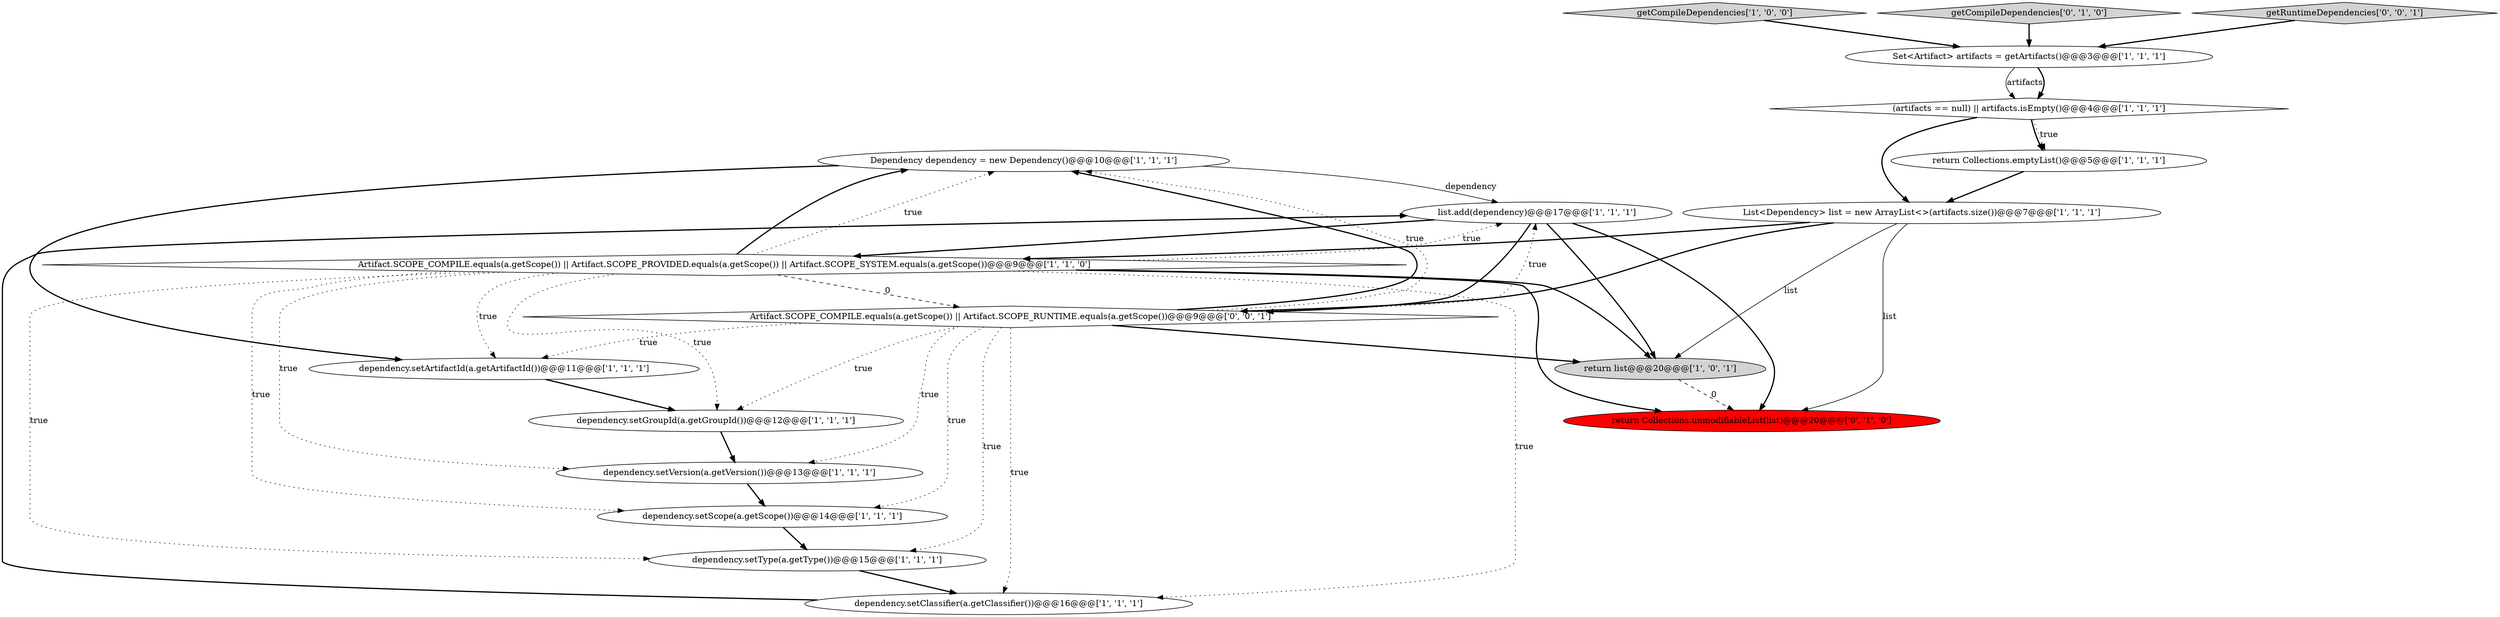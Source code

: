 digraph {
3 [style = filled, label = "Dependency dependency = new Dependency()@@@10@@@['1', '1', '1']", fillcolor = white, shape = ellipse image = "AAA0AAABBB1BBB"];
7 [style = filled, label = "getCompileDependencies['1', '0', '0']", fillcolor = lightgray, shape = diamond image = "AAA0AAABBB1BBB"];
0 [style = filled, label = "dependency.setGroupId(a.getGroupId())@@@12@@@['1', '1', '1']", fillcolor = white, shape = ellipse image = "AAA0AAABBB1BBB"];
13 [style = filled, label = "dependency.setType(a.getType())@@@15@@@['1', '1', '1']", fillcolor = white, shape = ellipse image = "AAA0AAABBB1BBB"];
15 [style = filled, label = "getCompileDependencies['0', '1', '0']", fillcolor = lightgray, shape = diamond image = "AAA0AAABBB2BBB"];
17 [style = filled, label = "getRuntimeDependencies['0', '0', '1']", fillcolor = lightgray, shape = diamond image = "AAA0AAABBB3BBB"];
18 [style = filled, label = "Artifact.SCOPE_COMPILE.equals(a.getScope()) || Artifact.SCOPE_RUNTIME.equals(a.getScope())@@@9@@@['0', '0', '1']", fillcolor = white, shape = diamond image = "AAA0AAABBB3BBB"];
11 [style = filled, label = "Artifact.SCOPE_COMPILE.equals(a.getScope()) || Artifact.SCOPE_PROVIDED.equals(a.getScope()) || Artifact.SCOPE_SYSTEM.equals(a.getScope())@@@9@@@['1', '1', '0']", fillcolor = white, shape = diamond image = "AAA0AAABBB1BBB"];
6 [style = filled, label = "List<Dependency> list = new ArrayList<>(artifacts.size())@@@7@@@['1', '1', '1']", fillcolor = white, shape = ellipse image = "AAA0AAABBB1BBB"];
14 [style = filled, label = "list.add(dependency)@@@17@@@['1', '1', '1']", fillcolor = white, shape = ellipse image = "AAA0AAABBB1BBB"];
2 [style = filled, label = "dependency.setScope(a.getScope())@@@14@@@['1', '1', '1']", fillcolor = white, shape = ellipse image = "AAA0AAABBB1BBB"];
16 [style = filled, label = "return Collections.unmodifiableList(list)@@@20@@@['0', '1', '0']", fillcolor = red, shape = ellipse image = "AAA1AAABBB2BBB"];
12 [style = filled, label = "(artifacts == null) || artifacts.isEmpty()@@@4@@@['1', '1', '1']", fillcolor = white, shape = diamond image = "AAA0AAABBB1BBB"];
8 [style = filled, label = "return list@@@20@@@['1', '0', '1']", fillcolor = lightgray, shape = ellipse image = "AAA0AAABBB1BBB"];
1 [style = filled, label = "dependency.setClassifier(a.getClassifier())@@@16@@@['1', '1', '1']", fillcolor = white, shape = ellipse image = "AAA0AAABBB1BBB"];
4 [style = filled, label = "dependency.setArtifactId(a.getArtifactId())@@@11@@@['1', '1', '1']", fillcolor = white, shape = ellipse image = "AAA0AAABBB1BBB"];
10 [style = filled, label = "dependency.setVersion(a.getVersion())@@@13@@@['1', '1', '1']", fillcolor = white, shape = ellipse image = "AAA0AAABBB1BBB"];
9 [style = filled, label = "return Collections.emptyList()@@@5@@@['1', '1', '1']", fillcolor = white, shape = ellipse image = "AAA0AAABBB1BBB"];
5 [style = filled, label = "Set<Artifact> artifacts = getArtifacts()@@@3@@@['1', '1', '1']", fillcolor = white, shape = ellipse image = "AAA0AAABBB1BBB"];
14->16 [style = bold, label=""];
11->16 [style = bold, label=""];
18->3 [style = bold, label=""];
17->5 [style = bold, label=""];
8->16 [style = dashed, label="0"];
11->10 [style = dotted, label="true"];
6->18 [style = bold, label=""];
11->1 [style = dotted, label="true"];
18->1 [style = dotted, label="true"];
11->14 [style = dotted, label="true"];
18->13 [style = dotted, label="true"];
3->14 [style = solid, label="dependency"];
11->4 [style = dotted, label="true"];
11->13 [style = dotted, label="true"];
12->9 [style = bold, label=""];
12->6 [style = bold, label=""];
3->4 [style = bold, label=""];
18->14 [style = dotted, label="true"];
13->1 [style = bold, label=""];
15->5 [style = bold, label=""];
4->0 [style = bold, label=""];
9->6 [style = bold, label=""];
2->13 [style = bold, label=""];
5->12 [style = solid, label="artifacts"];
18->10 [style = dotted, label="true"];
0->10 [style = bold, label=""];
7->5 [style = bold, label=""];
11->2 [style = dotted, label="true"];
5->12 [style = bold, label=""];
11->3 [style = bold, label=""];
11->18 [style = dashed, label="0"];
6->8 [style = solid, label="list"];
6->11 [style = bold, label=""];
11->0 [style = dotted, label="true"];
18->3 [style = dotted, label="true"];
18->0 [style = dotted, label="true"];
11->8 [style = bold, label=""];
14->18 [style = bold, label=""];
10->2 [style = bold, label=""];
1->14 [style = bold, label=""];
14->8 [style = bold, label=""];
18->8 [style = bold, label=""];
18->4 [style = dotted, label="true"];
11->3 [style = dotted, label="true"];
6->16 [style = solid, label="list"];
14->11 [style = bold, label=""];
18->2 [style = dotted, label="true"];
12->9 [style = dotted, label="true"];
}

